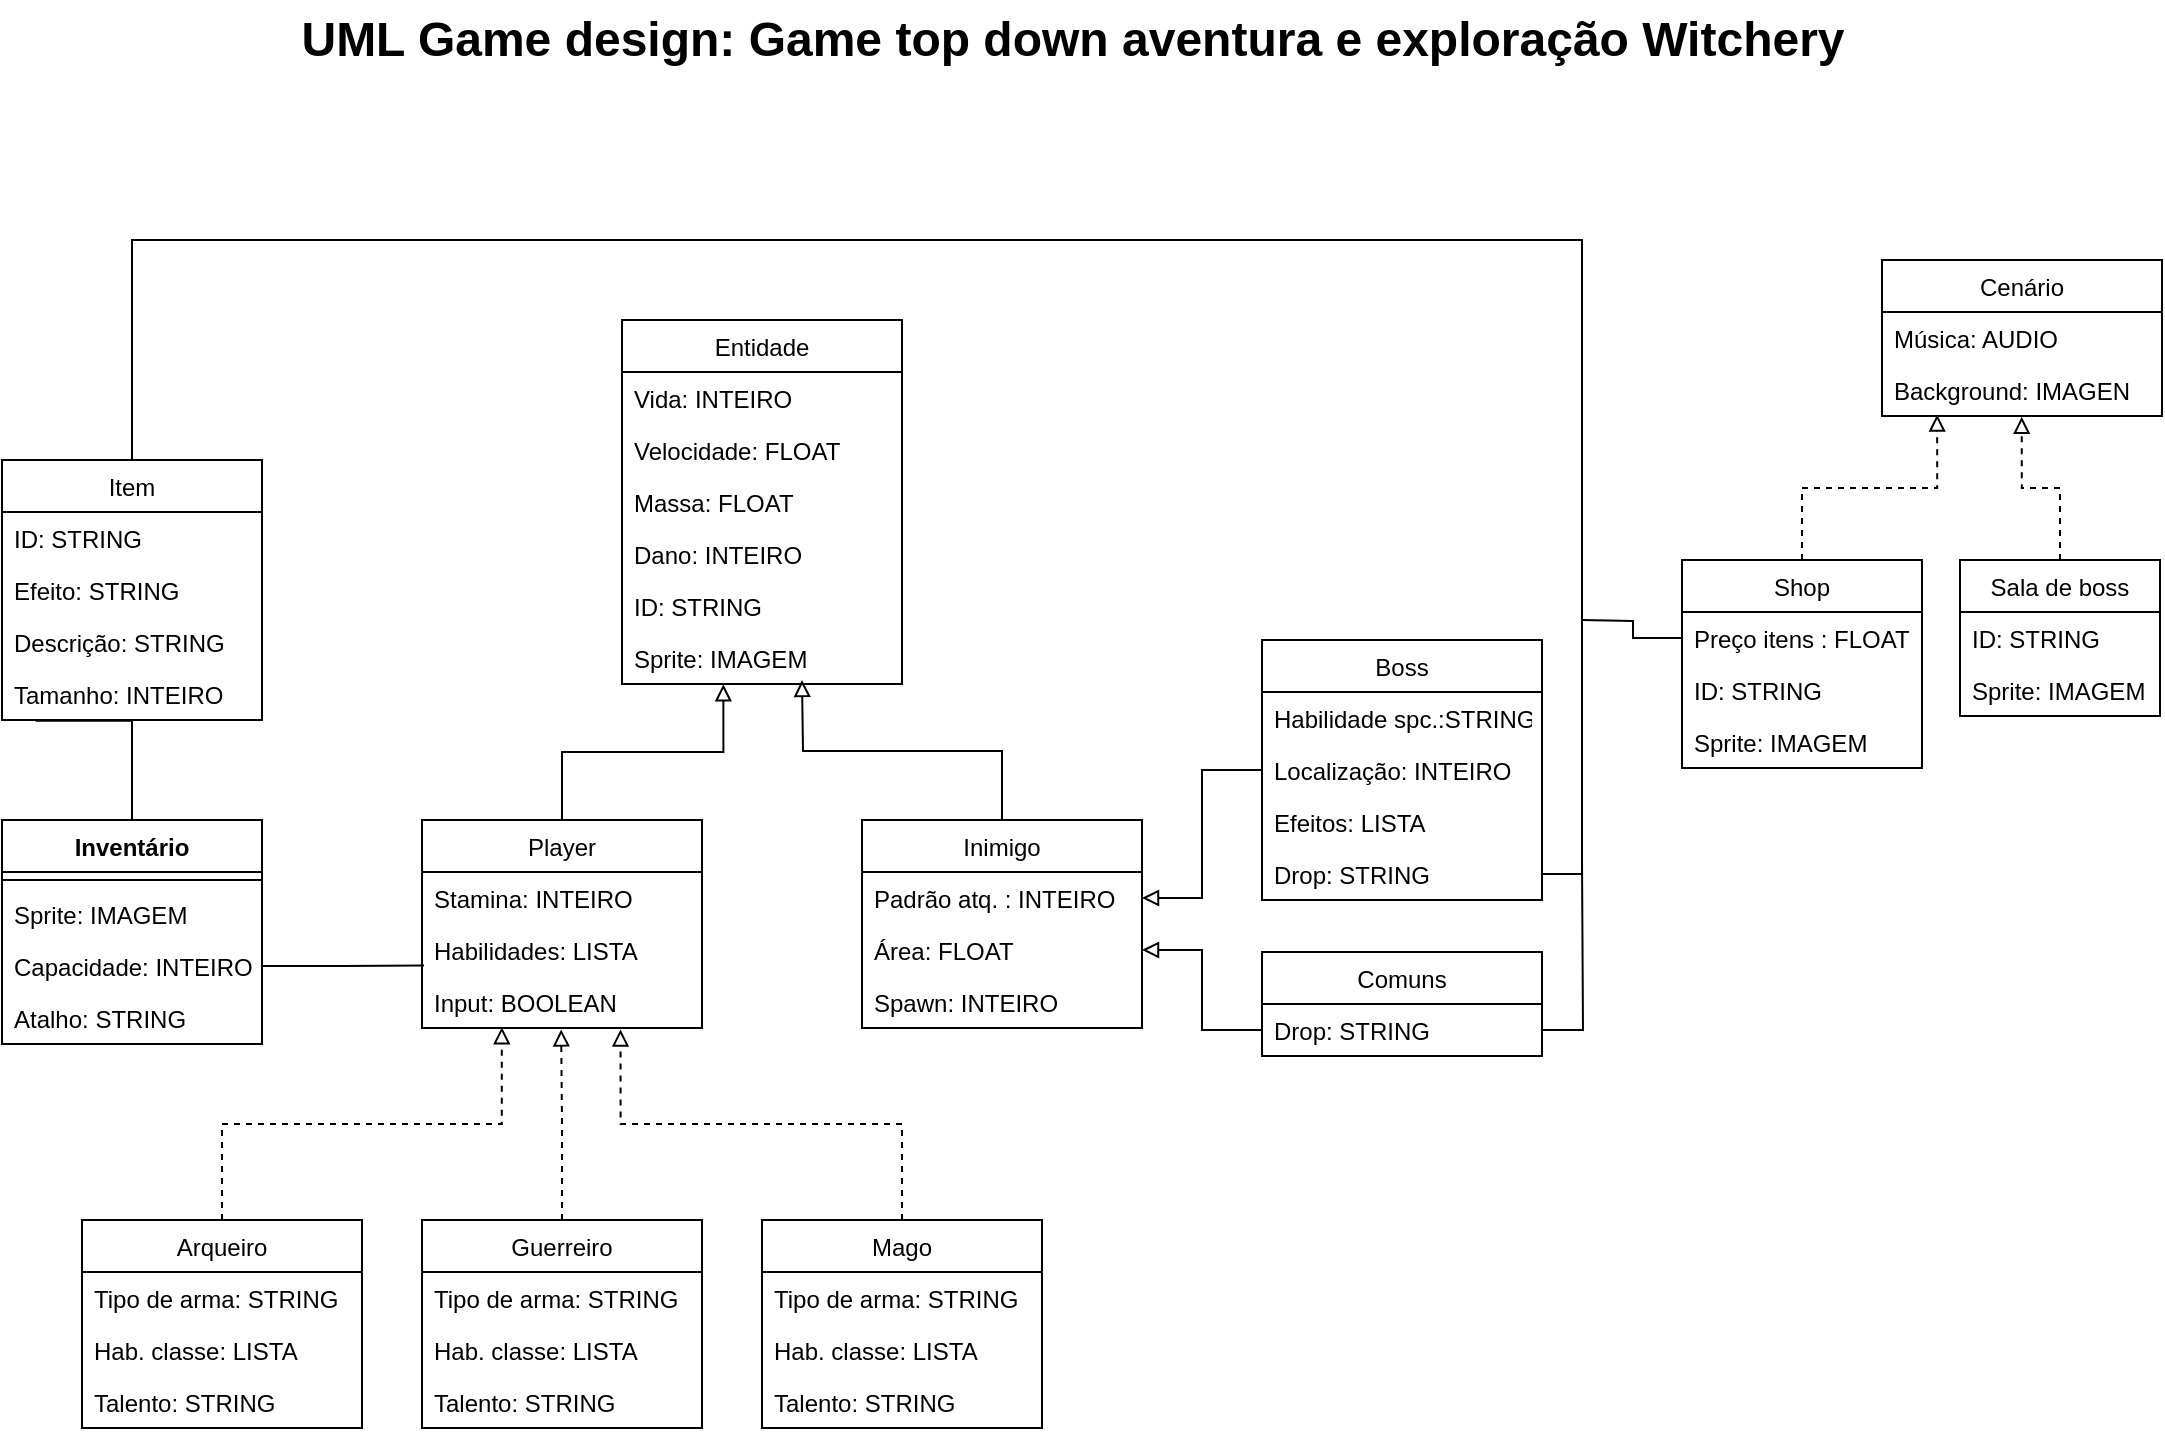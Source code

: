 <mxfile version="20.2.7" type="github">
  <diagram id="_p_p0YUnMFgvgp5V1LCp" name="Page-1">
    <mxGraphModel dx="1483" dy="881" grid="1" gridSize="10" guides="1" tooltips="1" connect="1" arrows="1" fold="1" page="1" pageScale="1" pageWidth="1169" pageHeight="827" math="0" shadow="0">
      <root>
        <mxCell id="0" />
        <mxCell id="1" parent="0" />
        <mxCell id="GpxSQoA0bSdrk3LFggHW-1" value="Entidade" style="swimlane;fontStyle=0;childLayout=stackLayout;horizontal=1;startSize=26;fillColor=none;horizontalStack=0;resizeParent=1;resizeParentMax=0;resizeLast=0;collapsible=1;marginBottom=0;" vertex="1" parent="1">
          <mxGeometry x="360" y="220" width="140" height="182" as="geometry" />
        </mxCell>
        <mxCell id="GpxSQoA0bSdrk3LFggHW-2" value="Vida: INTEIRO" style="text;strokeColor=none;fillColor=none;align=left;verticalAlign=top;spacingLeft=4;spacingRight=4;overflow=hidden;rotatable=0;points=[[0,0.5],[1,0.5]];portConstraint=eastwest;" vertex="1" parent="GpxSQoA0bSdrk3LFggHW-1">
          <mxGeometry y="26" width="140" height="26" as="geometry" />
        </mxCell>
        <mxCell id="GpxSQoA0bSdrk3LFggHW-3" value="Velocidade: FLOAT" style="text;strokeColor=none;fillColor=none;align=left;verticalAlign=top;spacingLeft=4;spacingRight=4;overflow=hidden;rotatable=0;points=[[0,0.5],[1,0.5]];portConstraint=eastwest;" vertex="1" parent="GpxSQoA0bSdrk3LFggHW-1">
          <mxGeometry y="52" width="140" height="26" as="geometry" />
        </mxCell>
        <mxCell id="GpxSQoA0bSdrk3LFggHW-4" value="Massa: FLOAT" style="text;strokeColor=none;fillColor=none;align=left;verticalAlign=top;spacingLeft=4;spacingRight=4;overflow=hidden;rotatable=0;points=[[0,0.5],[1,0.5]];portConstraint=eastwest;" vertex="1" parent="GpxSQoA0bSdrk3LFggHW-1">
          <mxGeometry y="78" width="140" height="26" as="geometry" />
        </mxCell>
        <mxCell id="GpxSQoA0bSdrk3LFggHW-5" value="Dano: INTEIRO" style="text;strokeColor=none;fillColor=none;align=left;verticalAlign=top;spacingLeft=4;spacingRight=4;overflow=hidden;rotatable=0;points=[[0,0.5],[1,0.5]];portConstraint=eastwest;" vertex="1" parent="GpxSQoA0bSdrk3LFggHW-1">
          <mxGeometry y="104" width="140" height="26" as="geometry" />
        </mxCell>
        <mxCell id="GpxSQoA0bSdrk3LFggHW-6" value="ID: STRING" style="text;strokeColor=none;fillColor=none;align=left;verticalAlign=top;spacingLeft=4;spacingRight=4;overflow=hidden;rotatable=0;points=[[0,0.5],[1,0.5]];portConstraint=eastwest;" vertex="1" parent="GpxSQoA0bSdrk3LFggHW-1">
          <mxGeometry y="130" width="140" height="26" as="geometry" />
        </mxCell>
        <mxCell id="GpxSQoA0bSdrk3LFggHW-33" value="Sprite: IMAGEM" style="text;strokeColor=none;fillColor=none;align=left;verticalAlign=top;spacingLeft=4;spacingRight=4;overflow=hidden;rotatable=0;points=[[0,0.5],[1,0.5]];portConstraint=eastwest;" vertex="1" parent="GpxSQoA0bSdrk3LFggHW-1">
          <mxGeometry y="156" width="140" height="26" as="geometry" />
        </mxCell>
        <mxCell id="GpxSQoA0bSdrk3LFggHW-12" style="edgeStyle=orthogonalEdgeStyle;rounded=0;orthogonalLoop=1;jettySize=auto;html=1;exitX=0.5;exitY=0;exitDx=0;exitDy=0;endArrow=block;endFill=0;entryX=0.362;entryY=1.005;entryDx=0;entryDy=0;entryPerimeter=0;" edge="1" parent="1" source="GpxSQoA0bSdrk3LFggHW-7" target="GpxSQoA0bSdrk3LFggHW-33">
          <mxGeometry relative="1" as="geometry">
            <mxPoint x="410" y="380" as="targetPoint" />
          </mxGeometry>
        </mxCell>
        <mxCell id="GpxSQoA0bSdrk3LFggHW-7" value="Player" style="swimlane;fontStyle=0;childLayout=stackLayout;horizontal=1;startSize=26;fillColor=none;horizontalStack=0;resizeParent=1;resizeParentMax=0;resizeLast=0;collapsible=1;marginBottom=0;" vertex="1" parent="1">
          <mxGeometry x="260" y="470" width="140" height="104" as="geometry" />
        </mxCell>
        <mxCell id="GpxSQoA0bSdrk3LFggHW-8" value="Stamina: INTEIRO" style="text;strokeColor=none;fillColor=none;align=left;verticalAlign=top;spacingLeft=4;spacingRight=4;overflow=hidden;rotatable=0;points=[[0,0.5],[1,0.5]];portConstraint=eastwest;" vertex="1" parent="GpxSQoA0bSdrk3LFggHW-7">
          <mxGeometry y="26" width="140" height="26" as="geometry" />
        </mxCell>
        <mxCell id="GpxSQoA0bSdrk3LFggHW-10" value="Habilidades: LISTA" style="text;strokeColor=none;fillColor=none;align=left;verticalAlign=top;spacingLeft=4;spacingRight=4;overflow=hidden;rotatable=0;points=[[0,0.5],[1,0.5]];portConstraint=eastwest;" vertex="1" parent="GpxSQoA0bSdrk3LFggHW-7">
          <mxGeometry y="52" width="140" height="26" as="geometry" />
        </mxCell>
        <mxCell id="GpxSQoA0bSdrk3LFggHW-11" value="Input: BOOLEAN" style="text;strokeColor=none;fillColor=none;align=left;verticalAlign=top;spacingLeft=4;spacingRight=4;overflow=hidden;rotatable=0;points=[[0,0.5],[1,0.5]];portConstraint=eastwest;" vertex="1" parent="GpxSQoA0bSdrk3LFggHW-7">
          <mxGeometry y="78" width="140" height="26" as="geometry" />
        </mxCell>
        <mxCell id="GpxSQoA0bSdrk3LFggHW-27" style="edgeStyle=orthogonalEdgeStyle;rounded=0;orthogonalLoop=1;jettySize=auto;html=1;exitX=0.5;exitY=0;exitDx=0;exitDy=0;entryX=0.129;entryY=1.016;entryDx=0;entryDy=0;entryPerimeter=0;endArrow=none;endFill=0;" edge="1" parent="1" source="GpxSQoA0bSdrk3LFggHW-13" target="GpxSQoA0bSdrk3LFggHW-26">
          <mxGeometry relative="1" as="geometry">
            <Array as="points">
              <mxPoint x="115" y="420" />
            </Array>
          </mxGeometry>
        </mxCell>
        <mxCell id="GpxSQoA0bSdrk3LFggHW-13" value="Inventário" style="swimlane;fontStyle=1;align=center;verticalAlign=top;childLayout=stackLayout;horizontal=1;startSize=26;horizontalStack=0;resizeParent=1;resizeParentMax=0;resizeLast=0;collapsible=1;marginBottom=0;" vertex="1" parent="1">
          <mxGeometry x="50" y="470" width="130" height="112" as="geometry" />
        </mxCell>
        <mxCell id="GpxSQoA0bSdrk3LFggHW-15" value="" style="line;strokeWidth=1;fillColor=none;align=left;verticalAlign=middle;spacingTop=-1;spacingLeft=3;spacingRight=3;rotatable=0;labelPosition=right;points=[];portConstraint=eastwest;" vertex="1" parent="GpxSQoA0bSdrk3LFggHW-13">
          <mxGeometry y="26" width="130" height="8" as="geometry" />
        </mxCell>
        <mxCell id="GpxSQoA0bSdrk3LFggHW-19" value="Sprite: IMAGEM" style="text;strokeColor=none;fillColor=none;align=left;verticalAlign=top;spacingLeft=4;spacingRight=4;overflow=hidden;rotatable=0;points=[[0,0.5],[1,0.5]];portConstraint=eastwest;" vertex="1" parent="GpxSQoA0bSdrk3LFggHW-13">
          <mxGeometry y="34" width="130" height="26" as="geometry" />
        </mxCell>
        <mxCell id="GpxSQoA0bSdrk3LFggHW-16" value="Capacidade: INTEIRO" style="text;strokeColor=none;fillColor=none;align=left;verticalAlign=top;spacingLeft=4;spacingRight=4;overflow=hidden;rotatable=0;points=[[0,0.5],[1,0.5]];portConstraint=eastwest;" vertex="1" parent="GpxSQoA0bSdrk3LFggHW-13">
          <mxGeometry y="60" width="130" height="26" as="geometry" />
        </mxCell>
        <mxCell id="GpxSQoA0bSdrk3LFggHW-17" value="Atalho: STRING&#xa;" style="text;strokeColor=none;fillColor=none;align=left;verticalAlign=top;spacingLeft=4;spacingRight=4;overflow=hidden;rotatable=0;points=[[0,0.5],[1,0.5]];portConstraint=eastwest;" vertex="1" parent="GpxSQoA0bSdrk3LFggHW-13">
          <mxGeometry y="86" width="130" height="26" as="geometry" />
        </mxCell>
        <mxCell id="GpxSQoA0bSdrk3LFggHW-21" style="edgeStyle=orthogonalEdgeStyle;rounded=0;orthogonalLoop=1;jettySize=auto;html=1;exitX=1;exitY=0.5;exitDx=0;exitDy=0;entryX=0.007;entryY=-0.203;entryDx=0;entryDy=0;entryPerimeter=0;endArrow=none;endFill=0;" edge="1" parent="1" source="GpxSQoA0bSdrk3LFggHW-16" target="GpxSQoA0bSdrk3LFggHW-11">
          <mxGeometry relative="1" as="geometry" />
        </mxCell>
        <mxCell id="GpxSQoA0bSdrk3LFggHW-22" value="Item" style="swimlane;fontStyle=0;childLayout=stackLayout;horizontal=1;startSize=26;fillColor=none;horizontalStack=0;resizeParent=1;resizeParentMax=0;resizeLast=0;collapsible=1;marginBottom=0;" vertex="1" parent="1">
          <mxGeometry x="50" y="290" width="130" height="130" as="geometry" />
        </mxCell>
        <mxCell id="GpxSQoA0bSdrk3LFggHW-23" value="ID: STRING" style="text;strokeColor=none;fillColor=none;align=left;verticalAlign=top;spacingLeft=4;spacingRight=4;overflow=hidden;rotatable=0;points=[[0,0.5],[1,0.5]];portConstraint=eastwest;" vertex="1" parent="GpxSQoA0bSdrk3LFggHW-22">
          <mxGeometry y="26" width="130" height="26" as="geometry" />
        </mxCell>
        <mxCell id="GpxSQoA0bSdrk3LFggHW-24" value="Efeito: STRING" style="text;strokeColor=none;fillColor=none;align=left;verticalAlign=top;spacingLeft=4;spacingRight=4;overflow=hidden;rotatable=0;points=[[0,0.5],[1,0.5]];portConstraint=eastwest;" vertex="1" parent="GpxSQoA0bSdrk3LFggHW-22">
          <mxGeometry y="52" width="130" height="26" as="geometry" />
        </mxCell>
        <mxCell id="GpxSQoA0bSdrk3LFggHW-25" value="Descrição: STRING" style="text;strokeColor=none;fillColor=none;align=left;verticalAlign=top;spacingLeft=4;spacingRight=4;overflow=hidden;rotatable=0;points=[[0,0.5],[1,0.5]];portConstraint=eastwest;" vertex="1" parent="GpxSQoA0bSdrk3LFggHW-22">
          <mxGeometry y="78" width="130" height="26" as="geometry" />
        </mxCell>
        <mxCell id="GpxSQoA0bSdrk3LFggHW-26" value="Tamanho: INTEIRO" style="text;strokeColor=none;fillColor=none;align=left;verticalAlign=top;spacingLeft=4;spacingRight=4;overflow=hidden;rotatable=0;points=[[0,0.5],[1,0.5]];portConstraint=eastwest;" vertex="1" parent="GpxSQoA0bSdrk3LFggHW-22">
          <mxGeometry y="104" width="130" height="26" as="geometry" />
        </mxCell>
        <mxCell id="GpxSQoA0bSdrk3LFggHW-32" style="edgeStyle=orthogonalEdgeStyle;rounded=0;orthogonalLoop=1;jettySize=auto;html=1;exitX=0.5;exitY=0;exitDx=0;exitDy=0;endArrow=block;endFill=0;" edge="1" parent="1" source="GpxSQoA0bSdrk3LFggHW-28">
          <mxGeometry relative="1" as="geometry">
            <mxPoint x="450" y="400" as="targetPoint" />
          </mxGeometry>
        </mxCell>
        <mxCell id="GpxSQoA0bSdrk3LFggHW-28" value="Inimigo" style="swimlane;fontStyle=0;childLayout=stackLayout;horizontal=1;startSize=26;fillColor=none;horizontalStack=0;resizeParent=1;resizeParentMax=0;resizeLast=0;collapsible=1;marginBottom=0;" vertex="1" parent="1">
          <mxGeometry x="480" y="470" width="140" height="104" as="geometry" />
        </mxCell>
        <mxCell id="GpxSQoA0bSdrk3LFggHW-29" value="Padrão atq. : INTEIRO" style="text;strokeColor=none;fillColor=none;align=left;verticalAlign=top;spacingLeft=4;spacingRight=4;overflow=hidden;rotatable=0;points=[[0,0.5],[1,0.5]];portConstraint=eastwest;" vertex="1" parent="GpxSQoA0bSdrk3LFggHW-28">
          <mxGeometry y="26" width="140" height="26" as="geometry" />
        </mxCell>
        <mxCell id="GpxSQoA0bSdrk3LFggHW-30" value="Área: FLOAT" style="text;strokeColor=none;fillColor=none;align=left;verticalAlign=top;spacingLeft=4;spacingRight=4;overflow=hidden;rotatable=0;points=[[0,0.5],[1,0.5]];portConstraint=eastwest;" vertex="1" parent="GpxSQoA0bSdrk3LFggHW-28">
          <mxGeometry y="52" width="140" height="26" as="geometry" />
        </mxCell>
        <mxCell id="GpxSQoA0bSdrk3LFggHW-31" value="Spawn: INTEIRO" style="text;strokeColor=none;fillColor=none;align=left;verticalAlign=top;spacingLeft=4;spacingRight=4;overflow=hidden;rotatable=0;points=[[0,0.5],[1,0.5]];portConstraint=eastwest;" vertex="1" parent="GpxSQoA0bSdrk3LFggHW-28">
          <mxGeometry y="78" width="140" height="26" as="geometry" />
        </mxCell>
        <mxCell id="GpxSQoA0bSdrk3LFggHW-48" style="edgeStyle=orthogonalEdgeStyle;rounded=0;orthogonalLoop=1;jettySize=auto;html=1;exitX=0.5;exitY=0;exitDx=0;exitDy=0;entryX=0.285;entryY=0.984;entryDx=0;entryDy=0;entryPerimeter=0;endArrow=block;endFill=0;dashed=1;" edge="1" parent="1" source="GpxSQoA0bSdrk3LFggHW-34" target="GpxSQoA0bSdrk3LFggHW-11">
          <mxGeometry relative="1" as="geometry" />
        </mxCell>
        <mxCell id="GpxSQoA0bSdrk3LFggHW-34" value="Arqueiro" style="swimlane;fontStyle=0;childLayout=stackLayout;horizontal=1;startSize=26;fillColor=none;horizontalStack=0;resizeParent=1;resizeParentMax=0;resizeLast=0;collapsible=1;marginBottom=0;" vertex="1" parent="1">
          <mxGeometry x="90" y="670" width="140" height="104" as="geometry" />
        </mxCell>
        <mxCell id="GpxSQoA0bSdrk3LFggHW-35" value="Tipo de arma: STRING" style="text;strokeColor=none;fillColor=none;align=left;verticalAlign=top;spacingLeft=4;spacingRight=4;overflow=hidden;rotatable=0;points=[[0,0.5],[1,0.5]];portConstraint=eastwest;" vertex="1" parent="GpxSQoA0bSdrk3LFggHW-34">
          <mxGeometry y="26" width="140" height="26" as="geometry" />
        </mxCell>
        <mxCell id="GpxSQoA0bSdrk3LFggHW-36" value="Hab. classe: LISTA" style="text;strokeColor=none;fillColor=none;align=left;verticalAlign=top;spacingLeft=4;spacingRight=4;overflow=hidden;rotatable=0;points=[[0,0.5],[1,0.5]];portConstraint=eastwest;" vertex="1" parent="GpxSQoA0bSdrk3LFggHW-34">
          <mxGeometry y="52" width="140" height="26" as="geometry" />
        </mxCell>
        <mxCell id="GpxSQoA0bSdrk3LFggHW-37" value="Talento: STRING" style="text;strokeColor=none;fillColor=none;align=left;verticalAlign=top;spacingLeft=4;spacingRight=4;overflow=hidden;rotatable=0;points=[[0,0.5],[1,0.5]];portConstraint=eastwest;" vertex="1" parent="GpxSQoA0bSdrk3LFggHW-34">
          <mxGeometry y="78" width="140" height="26" as="geometry" />
        </mxCell>
        <mxCell id="GpxSQoA0bSdrk3LFggHW-47" style="edgeStyle=orthogonalEdgeStyle;rounded=0;orthogonalLoop=1;jettySize=auto;html=1;exitX=0.5;exitY=0;exitDx=0;exitDy=0;entryX=0.497;entryY=1.027;entryDx=0;entryDy=0;entryPerimeter=0;endArrow=block;endFill=0;dashed=1;" edge="1" parent="1" source="GpxSQoA0bSdrk3LFggHW-38" target="GpxSQoA0bSdrk3LFggHW-11">
          <mxGeometry relative="1" as="geometry" />
        </mxCell>
        <mxCell id="GpxSQoA0bSdrk3LFggHW-38" value="Guerreiro" style="swimlane;fontStyle=0;childLayout=stackLayout;horizontal=1;startSize=26;fillColor=none;horizontalStack=0;resizeParent=1;resizeParentMax=0;resizeLast=0;collapsible=1;marginBottom=0;" vertex="1" parent="1">
          <mxGeometry x="260" y="670" width="140" height="104" as="geometry" />
        </mxCell>
        <mxCell id="GpxSQoA0bSdrk3LFggHW-39" value="Tipo de arma: STRING" style="text;strokeColor=none;fillColor=none;align=left;verticalAlign=top;spacingLeft=4;spacingRight=4;overflow=hidden;rotatable=0;points=[[0,0.5],[1,0.5]];portConstraint=eastwest;" vertex="1" parent="GpxSQoA0bSdrk3LFggHW-38">
          <mxGeometry y="26" width="140" height="26" as="geometry" />
        </mxCell>
        <mxCell id="GpxSQoA0bSdrk3LFggHW-40" value="Hab. classe: LISTA" style="text;strokeColor=none;fillColor=none;align=left;verticalAlign=top;spacingLeft=4;spacingRight=4;overflow=hidden;rotatable=0;points=[[0,0.5],[1,0.5]];portConstraint=eastwest;" vertex="1" parent="GpxSQoA0bSdrk3LFggHW-38">
          <mxGeometry y="52" width="140" height="26" as="geometry" />
        </mxCell>
        <mxCell id="GpxSQoA0bSdrk3LFggHW-41" value="Talento: STRING" style="text;strokeColor=none;fillColor=none;align=left;verticalAlign=top;spacingLeft=4;spacingRight=4;overflow=hidden;rotatable=0;points=[[0,0.5],[1,0.5]];portConstraint=eastwest;" vertex="1" parent="GpxSQoA0bSdrk3LFggHW-38">
          <mxGeometry y="78" width="140" height="26" as="geometry" />
        </mxCell>
        <mxCell id="GpxSQoA0bSdrk3LFggHW-46" style="edgeStyle=orthogonalEdgeStyle;rounded=0;orthogonalLoop=1;jettySize=auto;html=1;exitX=0.5;exitY=0;exitDx=0;exitDy=0;entryX=0.709;entryY=1.027;entryDx=0;entryDy=0;entryPerimeter=0;endArrow=block;endFill=0;dashed=1;" edge="1" parent="1" source="GpxSQoA0bSdrk3LFggHW-42" target="GpxSQoA0bSdrk3LFggHW-11">
          <mxGeometry relative="1" as="geometry" />
        </mxCell>
        <mxCell id="GpxSQoA0bSdrk3LFggHW-42" value="Mago" style="swimlane;fontStyle=0;childLayout=stackLayout;horizontal=1;startSize=26;fillColor=none;horizontalStack=0;resizeParent=1;resizeParentMax=0;resizeLast=0;collapsible=1;marginBottom=0;" vertex="1" parent="1">
          <mxGeometry x="430" y="670" width="140" height="104" as="geometry" />
        </mxCell>
        <mxCell id="GpxSQoA0bSdrk3LFggHW-43" value="Tipo de arma: STRING" style="text;strokeColor=none;fillColor=none;align=left;verticalAlign=top;spacingLeft=4;spacingRight=4;overflow=hidden;rotatable=0;points=[[0,0.5],[1,0.5]];portConstraint=eastwest;" vertex="1" parent="GpxSQoA0bSdrk3LFggHW-42">
          <mxGeometry y="26" width="140" height="26" as="geometry" />
        </mxCell>
        <mxCell id="GpxSQoA0bSdrk3LFggHW-44" value="Hab. classe: LISTA" style="text;strokeColor=none;fillColor=none;align=left;verticalAlign=top;spacingLeft=4;spacingRight=4;overflow=hidden;rotatable=0;points=[[0,0.5],[1,0.5]];portConstraint=eastwest;" vertex="1" parent="GpxSQoA0bSdrk3LFggHW-42">
          <mxGeometry y="52" width="140" height="26" as="geometry" />
        </mxCell>
        <mxCell id="GpxSQoA0bSdrk3LFggHW-45" value="Talento: STRING" style="text;strokeColor=none;fillColor=none;align=left;verticalAlign=top;spacingLeft=4;spacingRight=4;overflow=hidden;rotatable=0;points=[[0,0.5],[1,0.5]];portConstraint=eastwest;" vertex="1" parent="GpxSQoA0bSdrk3LFggHW-42">
          <mxGeometry y="78" width="140" height="26" as="geometry" />
        </mxCell>
        <mxCell id="GpxSQoA0bSdrk3LFggHW-49" value="Comuns" style="swimlane;fontStyle=0;childLayout=stackLayout;horizontal=1;startSize=26;fillColor=none;horizontalStack=0;resizeParent=1;resizeParentMax=0;resizeLast=0;collapsible=1;marginBottom=0;" vertex="1" parent="1">
          <mxGeometry x="680" y="536" width="140" height="52" as="geometry" />
        </mxCell>
        <mxCell id="GpxSQoA0bSdrk3LFggHW-50" value="Drop: STRING" style="text;strokeColor=none;fillColor=none;align=left;verticalAlign=top;spacingLeft=4;spacingRight=4;overflow=hidden;rotatable=0;points=[[0,0.5],[1,0.5]];portConstraint=eastwest;" vertex="1" parent="GpxSQoA0bSdrk3LFggHW-49">
          <mxGeometry y="26" width="140" height="26" as="geometry" />
        </mxCell>
        <mxCell id="GpxSQoA0bSdrk3LFggHW-53" value="Boss" style="swimlane;fontStyle=0;childLayout=stackLayout;horizontal=1;startSize=26;fillColor=none;horizontalStack=0;resizeParent=1;resizeParentMax=0;resizeLast=0;collapsible=1;marginBottom=0;" vertex="1" parent="1">
          <mxGeometry x="680" y="380" width="140" height="130" as="geometry" />
        </mxCell>
        <mxCell id="GpxSQoA0bSdrk3LFggHW-54" value="Habilidade spc.:STRING" style="text;strokeColor=none;fillColor=none;align=left;verticalAlign=top;spacingLeft=4;spacingRight=4;overflow=hidden;rotatable=0;points=[[0,0.5],[1,0.5]];portConstraint=eastwest;" vertex="1" parent="GpxSQoA0bSdrk3LFggHW-53">
          <mxGeometry y="26" width="140" height="26" as="geometry" />
        </mxCell>
        <mxCell id="GpxSQoA0bSdrk3LFggHW-55" value="Localização: INTEIRO" style="text;strokeColor=none;fillColor=none;align=left;verticalAlign=top;spacingLeft=4;spacingRight=4;overflow=hidden;rotatable=0;points=[[0,0.5],[1,0.5]];portConstraint=eastwest;" vertex="1" parent="GpxSQoA0bSdrk3LFggHW-53">
          <mxGeometry y="52" width="140" height="26" as="geometry" />
        </mxCell>
        <mxCell id="GpxSQoA0bSdrk3LFggHW-56" value="Efeitos: LISTA" style="text;strokeColor=none;fillColor=none;align=left;verticalAlign=top;spacingLeft=4;spacingRight=4;overflow=hidden;rotatable=0;points=[[0,0.5],[1,0.5]];portConstraint=eastwest;" vertex="1" parent="GpxSQoA0bSdrk3LFggHW-53">
          <mxGeometry y="78" width="140" height="26" as="geometry" />
        </mxCell>
        <mxCell id="GpxSQoA0bSdrk3LFggHW-57" value="Drop: STRING" style="text;strokeColor=none;fillColor=none;align=left;verticalAlign=top;spacingLeft=4;spacingRight=4;overflow=hidden;rotatable=0;points=[[0,0.5],[1,0.5]];portConstraint=eastwest;" vertex="1" parent="GpxSQoA0bSdrk3LFggHW-53">
          <mxGeometry y="104" width="140" height="26" as="geometry" />
        </mxCell>
        <mxCell id="GpxSQoA0bSdrk3LFggHW-58" style="edgeStyle=orthogonalEdgeStyle;rounded=0;orthogonalLoop=1;jettySize=auto;html=1;exitX=1;exitY=0.5;exitDx=0;exitDy=0;entryX=0.5;entryY=0;entryDx=0;entryDy=0;endArrow=none;endFill=0;" edge="1" parent="1" source="GpxSQoA0bSdrk3LFggHW-57" target="GpxSQoA0bSdrk3LFggHW-22">
          <mxGeometry relative="1" as="geometry">
            <Array as="points">
              <mxPoint x="840" y="497" />
              <mxPoint x="840" y="180" />
              <mxPoint x="115" y="180" />
            </Array>
          </mxGeometry>
        </mxCell>
        <mxCell id="GpxSQoA0bSdrk3LFggHW-62" style="edgeStyle=orthogonalEdgeStyle;rounded=0;orthogonalLoop=1;jettySize=auto;html=1;exitX=0;exitY=0.5;exitDx=0;exitDy=0;entryX=1;entryY=0.5;entryDx=0;entryDy=0;endArrow=block;endFill=0;" edge="1" parent="1" source="GpxSQoA0bSdrk3LFggHW-55" target="GpxSQoA0bSdrk3LFggHW-29">
          <mxGeometry relative="1" as="geometry" />
        </mxCell>
        <mxCell id="GpxSQoA0bSdrk3LFggHW-64" style="edgeStyle=orthogonalEdgeStyle;rounded=0;orthogonalLoop=1;jettySize=auto;html=1;exitX=1;exitY=0.5;exitDx=0;exitDy=0;endArrow=none;endFill=0;" edge="1" parent="1" source="GpxSQoA0bSdrk3LFggHW-50">
          <mxGeometry relative="1" as="geometry">
            <mxPoint x="840" y="490" as="targetPoint" />
          </mxGeometry>
        </mxCell>
        <mxCell id="GpxSQoA0bSdrk3LFggHW-65" style="edgeStyle=orthogonalEdgeStyle;rounded=0;orthogonalLoop=1;jettySize=auto;html=1;exitX=0;exitY=0.5;exitDx=0;exitDy=0;entryX=1;entryY=0.5;entryDx=0;entryDy=0;endArrow=block;endFill=0;" edge="1" parent="1" source="GpxSQoA0bSdrk3LFggHW-50" target="GpxSQoA0bSdrk3LFggHW-30">
          <mxGeometry relative="1" as="geometry" />
        </mxCell>
        <mxCell id="GpxSQoA0bSdrk3LFggHW-66" value="Cenário" style="swimlane;fontStyle=0;childLayout=stackLayout;horizontal=1;startSize=26;fillColor=none;horizontalStack=0;resizeParent=1;resizeParentMax=0;resizeLast=0;collapsible=1;marginBottom=0;" vertex="1" parent="1">
          <mxGeometry x="990" y="190" width="140" height="78" as="geometry" />
        </mxCell>
        <mxCell id="GpxSQoA0bSdrk3LFggHW-67" value="Música: AUDIO" style="text;strokeColor=none;fillColor=none;align=left;verticalAlign=top;spacingLeft=4;spacingRight=4;overflow=hidden;rotatable=0;points=[[0,0.5],[1,0.5]];portConstraint=eastwest;" vertex="1" parent="GpxSQoA0bSdrk3LFggHW-66">
          <mxGeometry y="26" width="140" height="26" as="geometry" />
        </mxCell>
        <mxCell id="GpxSQoA0bSdrk3LFggHW-68" value="Background: IMAGEN" style="text;strokeColor=none;fillColor=none;align=left;verticalAlign=top;spacingLeft=4;spacingRight=4;overflow=hidden;rotatable=0;points=[[0,0.5],[1,0.5]];portConstraint=eastwest;" vertex="1" parent="GpxSQoA0bSdrk3LFggHW-66">
          <mxGeometry y="52" width="140" height="26" as="geometry" />
        </mxCell>
        <mxCell id="GpxSQoA0bSdrk3LFggHW-75" style="edgeStyle=orthogonalEdgeStyle;rounded=0;orthogonalLoop=1;jettySize=auto;html=1;exitX=0.5;exitY=0;exitDx=0;exitDy=0;entryX=0.197;entryY=0.973;entryDx=0;entryDy=0;entryPerimeter=0;endArrow=block;endFill=0;dashed=1;" edge="1" parent="1" source="GpxSQoA0bSdrk3LFggHW-70" target="GpxSQoA0bSdrk3LFggHW-68">
          <mxGeometry relative="1" as="geometry" />
        </mxCell>
        <mxCell id="GpxSQoA0bSdrk3LFggHW-70" value="Shop" style="swimlane;fontStyle=0;childLayout=stackLayout;horizontal=1;startSize=26;fillColor=none;horizontalStack=0;resizeParent=1;resizeParentMax=0;resizeLast=0;collapsible=1;marginBottom=0;" vertex="1" parent="1">
          <mxGeometry x="890" y="340" width="120" height="104" as="geometry" />
        </mxCell>
        <mxCell id="GpxSQoA0bSdrk3LFggHW-71" value="Preço itens : FLOAT" style="text;strokeColor=none;fillColor=none;align=left;verticalAlign=top;spacingLeft=4;spacingRight=4;overflow=hidden;rotatable=0;points=[[0,0.5],[1,0.5]];portConstraint=eastwest;" vertex="1" parent="GpxSQoA0bSdrk3LFggHW-70">
          <mxGeometry y="26" width="120" height="26" as="geometry" />
        </mxCell>
        <mxCell id="GpxSQoA0bSdrk3LFggHW-72" value="ID: STRING" style="text;strokeColor=none;fillColor=none;align=left;verticalAlign=top;spacingLeft=4;spacingRight=4;overflow=hidden;rotatable=0;points=[[0,0.5],[1,0.5]];portConstraint=eastwest;" vertex="1" parent="GpxSQoA0bSdrk3LFggHW-70">
          <mxGeometry y="52" width="120" height="26" as="geometry" />
        </mxCell>
        <mxCell id="GpxSQoA0bSdrk3LFggHW-73" value="Sprite: IMAGEM" style="text;strokeColor=none;fillColor=none;align=left;verticalAlign=top;spacingLeft=4;spacingRight=4;overflow=hidden;rotatable=0;points=[[0,0.5],[1,0.5]];portConstraint=eastwest;" vertex="1" parent="GpxSQoA0bSdrk3LFggHW-70">
          <mxGeometry y="78" width="120" height="26" as="geometry" />
        </mxCell>
        <mxCell id="GpxSQoA0bSdrk3LFggHW-74" style="edgeStyle=orthogonalEdgeStyle;rounded=0;orthogonalLoop=1;jettySize=auto;html=1;exitX=0;exitY=0.5;exitDx=0;exitDy=0;endArrow=none;endFill=0;" edge="1" parent="1" source="GpxSQoA0bSdrk3LFggHW-71">
          <mxGeometry relative="1" as="geometry">
            <mxPoint x="840" y="370" as="targetPoint" />
          </mxGeometry>
        </mxCell>
        <mxCell id="GpxSQoA0bSdrk3LFggHW-80" style="edgeStyle=orthogonalEdgeStyle;rounded=0;orthogonalLoop=1;jettySize=auto;html=1;exitX=0.5;exitY=0;exitDx=0;exitDy=0;entryX=0.499;entryY=1.016;entryDx=0;entryDy=0;entryPerimeter=0;dashed=1;endArrow=block;endFill=0;" edge="1" parent="1" source="GpxSQoA0bSdrk3LFggHW-76" target="GpxSQoA0bSdrk3LFggHW-68">
          <mxGeometry relative="1" as="geometry" />
        </mxCell>
        <mxCell id="GpxSQoA0bSdrk3LFggHW-76" value="Sala de boss" style="swimlane;fontStyle=0;childLayout=stackLayout;horizontal=1;startSize=26;fillColor=none;horizontalStack=0;resizeParent=1;resizeParentMax=0;resizeLast=0;collapsible=1;marginBottom=0;" vertex="1" parent="1">
          <mxGeometry x="1029" y="340" width="100" height="78" as="geometry" />
        </mxCell>
        <mxCell id="GpxSQoA0bSdrk3LFggHW-77" value="ID: STRING" style="text;strokeColor=none;fillColor=none;align=left;verticalAlign=top;spacingLeft=4;spacingRight=4;overflow=hidden;rotatable=0;points=[[0,0.5],[1,0.5]];portConstraint=eastwest;" vertex="1" parent="GpxSQoA0bSdrk3LFggHW-76">
          <mxGeometry y="26" width="100" height="26" as="geometry" />
        </mxCell>
        <mxCell id="GpxSQoA0bSdrk3LFggHW-78" value="Sprite: IMAGEM" style="text;strokeColor=none;fillColor=none;align=left;verticalAlign=top;spacingLeft=4;spacingRight=4;overflow=hidden;rotatable=0;points=[[0,0.5],[1,0.5]];portConstraint=eastwest;" vertex="1" parent="GpxSQoA0bSdrk3LFggHW-76">
          <mxGeometry y="52" width="100" height="26" as="geometry" />
        </mxCell>
        <mxCell id="GpxSQoA0bSdrk3LFggHW-81" value="UML Game design: Game top down aventura e exploração Witchery" style="text;strokeColor=none;fillColor=none;html=1;fontSize=24;fontStyle=1;verticalAlign=middle;align=center;" vertex="1" parent="1">
          <mxGeometry x="535" y="60" width="100" height="40" as="geometry" />
        </mxCell>
      </root>
    </mxGraphModel>
  </diagram>
</mxfile>
